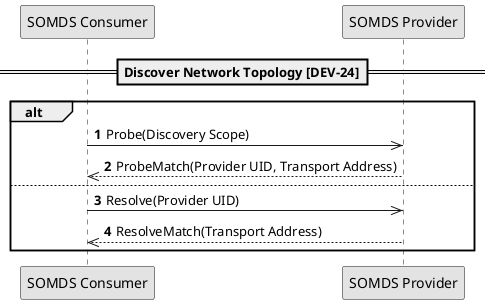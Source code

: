 @startuml

skinparam monochrome true
autonumber

!global $str_somds_consumer = "SOMDS Consumer"
!global $str_somds_provider = "SOMDS Provider"

participant "$str_somds_consumer" as consumer
participant "$str_somds_provider" as provider

==Discover Network Topology [DEV-24]==

alt
    consumer ->> provider: Probe(Discovery Scope)
    consumer <<-- provider: ProbeMatch(Provider UID, Transport Address)
else
    consumer ->> provider: Resolve(Provider UID)
    consumer <<-- provider: ResolveMatch(Transport Address)
end
@enduml